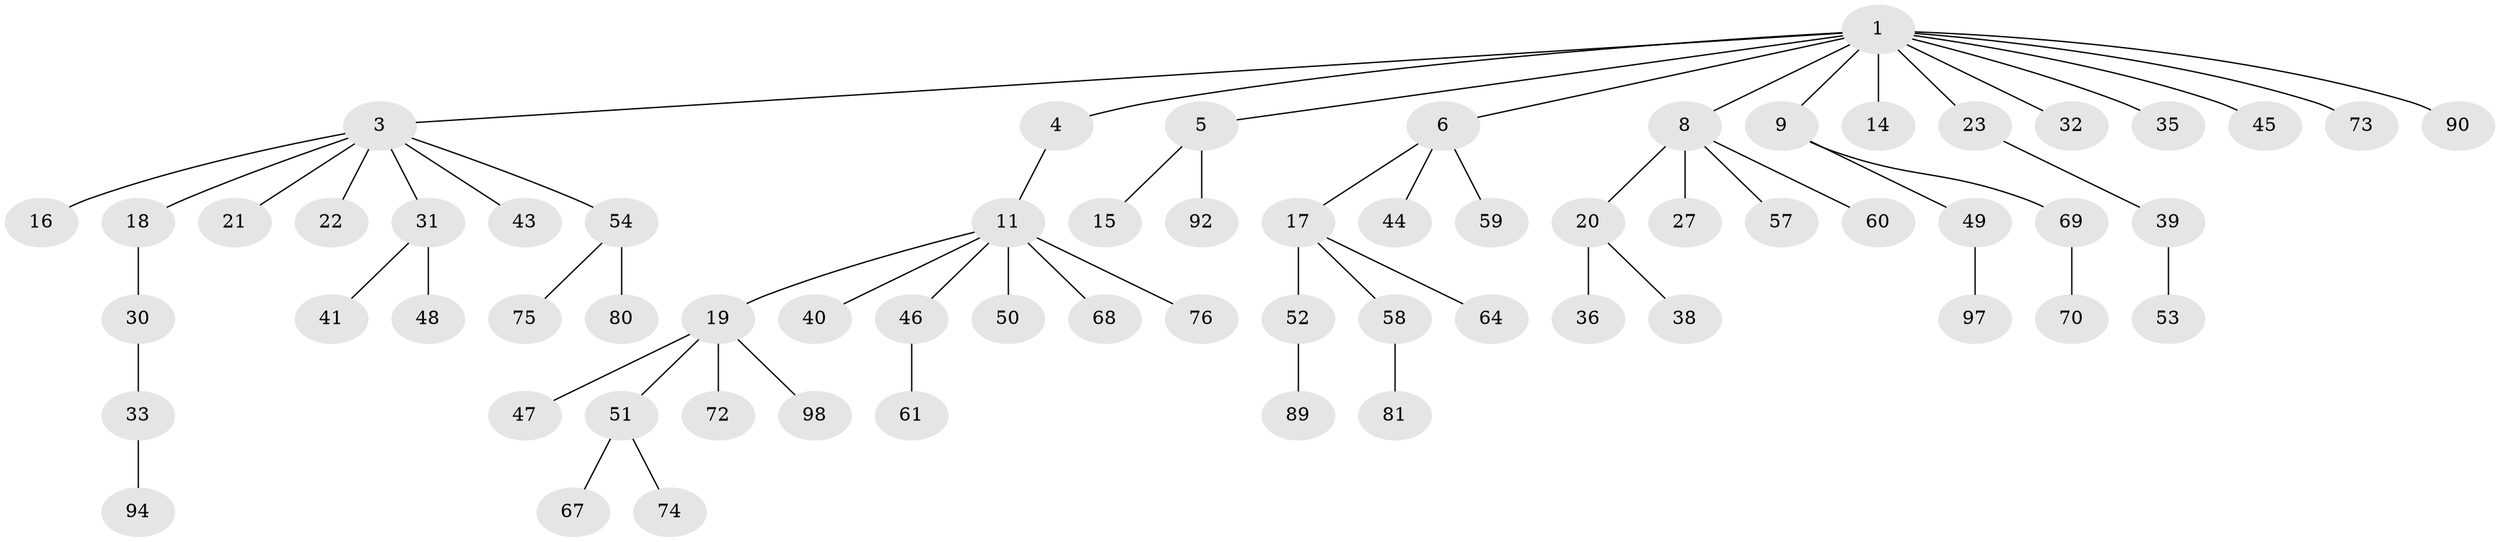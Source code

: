 // original degree distribution, {7: 0.009345794392523364, 8: 0.009345794392523364, 6: 0.028037383177570093, 4: 0.056074766355140186, 3: 0.11214953271028037, 5: 0.028037383177570093, 1: 0.5420560747663551, 2: 0.21495327102803738}
// Generated by graph-tools (version 1.1) at 2025/19/03/04/25 18:19:14]
// undirected, 64 vertices, 63 edges
graph export_dot {
graph [start="1"]
  node [color=gray90,style=filled];
  1 [super="+2"];
  3 [super="+7+10+63+26"];
  4 [super="+104+55"];
  5;
  6;
  8;
  9 [super="+25"];
  11 [super="+13"];
  14 [super="+107+79"];
  15;
  16 [super="+56"];
  17;
  18;
  19;
  20 [super="+24"];
  21;
  22;
  23 [super="+82"];
  27;
  30;
  31;
  32 [super="+87+66+65+42+71"];
  33;
  35;
  36;
  38;
  39;
  40;
  41 [super="+78"];
  43;
  44;
  45 [super="+62"];
  46;
  47;
  48;
  49;
  50;
  51;
  52;
  53;
  54;
  57;
  58;
  59;
  60;
  61;
  64;
  67;
  68;
  69 [super="+96"];
  70;
  72;
  73;
  74;
  75 [super="+93"];
  76 [super="+100"];
  80 [super="+88"];
  81 [super="+91+105"];
  89;
  90;
  92;
  94;
  97 [super="+99"];
  98 [super="+106"];
  1 -- 4;
  1 -- 5;
  1 -- 8;
  1 -- 35;
  1 -- 45;
  1 -- 73;
  1 -- 32;
  1 -- 3;
  1 -- 6;
  1 -- 9;
  1 -- 14;
  1 -- 23;
  1 -- 90;
  3 -- 16;
  3 -- 18;
  3 -- 22;
  3 -- 43;
  3 -- 31;
  3 -- 21;
  3 -- 54;
  4 -- 11;
  5 -- 15;
  5 -- 92;
  6 -- 17;
  6 -- 44;
  6 -- 59;
  8 -- 20;
  8 -- 27;
  8 -- 57;
  8 -- 60;
  9 -- 49;
  9 -- 69;
  11 -- 40;
  11 -- 50;
  11 -- 19;
  11 -- 68;
  11 -- 76;
  11 -- 46;
  17 -- 52;
  17 -- 58;
  17 -- 64;
  18 -- 30;
  19 -- 47;
  19 -- 51;
  19 -- 72;
  19 -- 98;
  20 -- 38;
  20 -- 36;
  23 -- 39;
  30 -- 33;
  31 -- 41;
  31 -- 48;
  33 -- 94;
  39 -- 53;
  46 -- 61;
  49 -- 97;
  51 -- 67;
  51 -- 74;
  52 -- 89;
  54 -- 75;
  54 -- 80;
  58 -- 81;
  69 -- 70;
}
